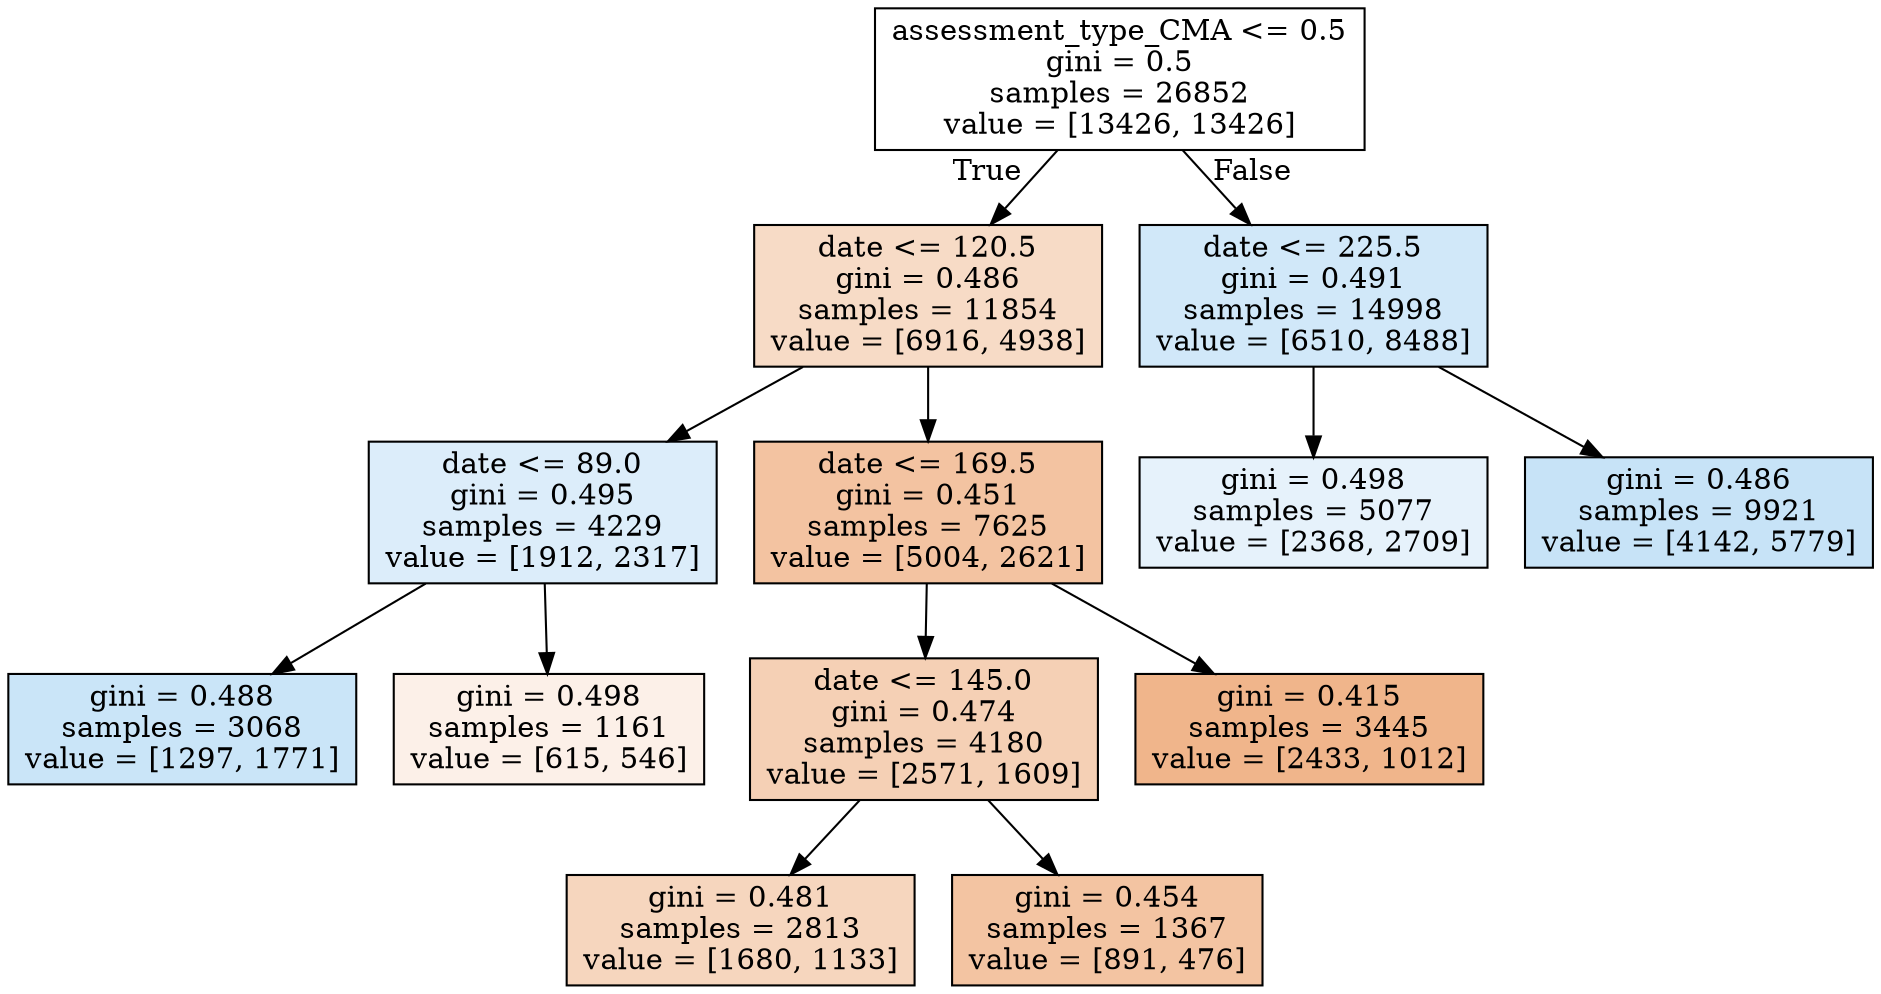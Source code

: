 digraph Tree {
node [shape=box, style="filled", color="black"] ;
0 [label="assessment_type_CMA <= 0.5\ngini = 0.5\nsamples = 26852\nvalue = [13426, 13426]", fillcolor="#e5813900"] ;
1 [label="date <= 120.5\ngini = 0.486\nsamples = 11854\nvalue = [6916, 4938]", fillcolor="#e5813949"] ;
0 -> 1 [labeldistance=2.5, labelangle=45, headlabel="True"] ;
2 [label="date <= 89.0\ngini = 0.495\nsamples = 4229\nvalue = [1912, 2317]", fillcolor="#399de52d"] ;
1 -> 2 ;
3 [label="gini = 0.488\nsamples = 3068\nvalue = [1297, 1771]", fillcolor="#399de544"] ;
2 -> 3 ;
4 [label="gini = 0.498\nsamples = 1161\nvalue = [615, 546]", fillcolor="#e581391d"] ;
2 -> 4 ;
5 [label="date <= 169.5\ngini = 0.451\nsamples = 7625\nvalue = [5004, 2621]", fillcolor="#e5813979"] ;
1 -> 5 ;
6 [label="date <= 145.0\ngini = 0.474\nsamples = 4180\nvalue = [2571, 1609]", fillcolor="#e581395f"] ;
5 -> 6 ;
7 [label="gini = 0.481\nsamples = 2813\nvalue = [1680, 1133]", fillcolor="#e5813953"] ;
6 -> 7 ;
8 [label="gini = 0.454\nsamples = 1367\nvalue = [891, 476]", fillcolor="#e5813977"] ;
6 -> 8 ;
9 [label="gini = 0.415\nsamples = 3445\nvalue = [2433, 1012]", fillcolor="#e5813995"] ;
5 -> 9 ;
10 [label="date <= 225.5\ngini = 0.491\nsamples = 14998\nvalue = [6510, 8488]", fillcolor="#399de53b"] ;
0 -> 10 [labeldistance=2.5, labelangle=-45, headlabel="False"] ;
11 [label="gini = 0.498\nsamples = 5077\nvalue = [2368, 2709]", fillcolor="#399de520"] ;
10 -> 11 ;
12 [label="gini = 0.486\nsamples = 9921\nvalue = [4142, 5779]", fillcolor="#399de548"] ;
10 -> 12 ;
}